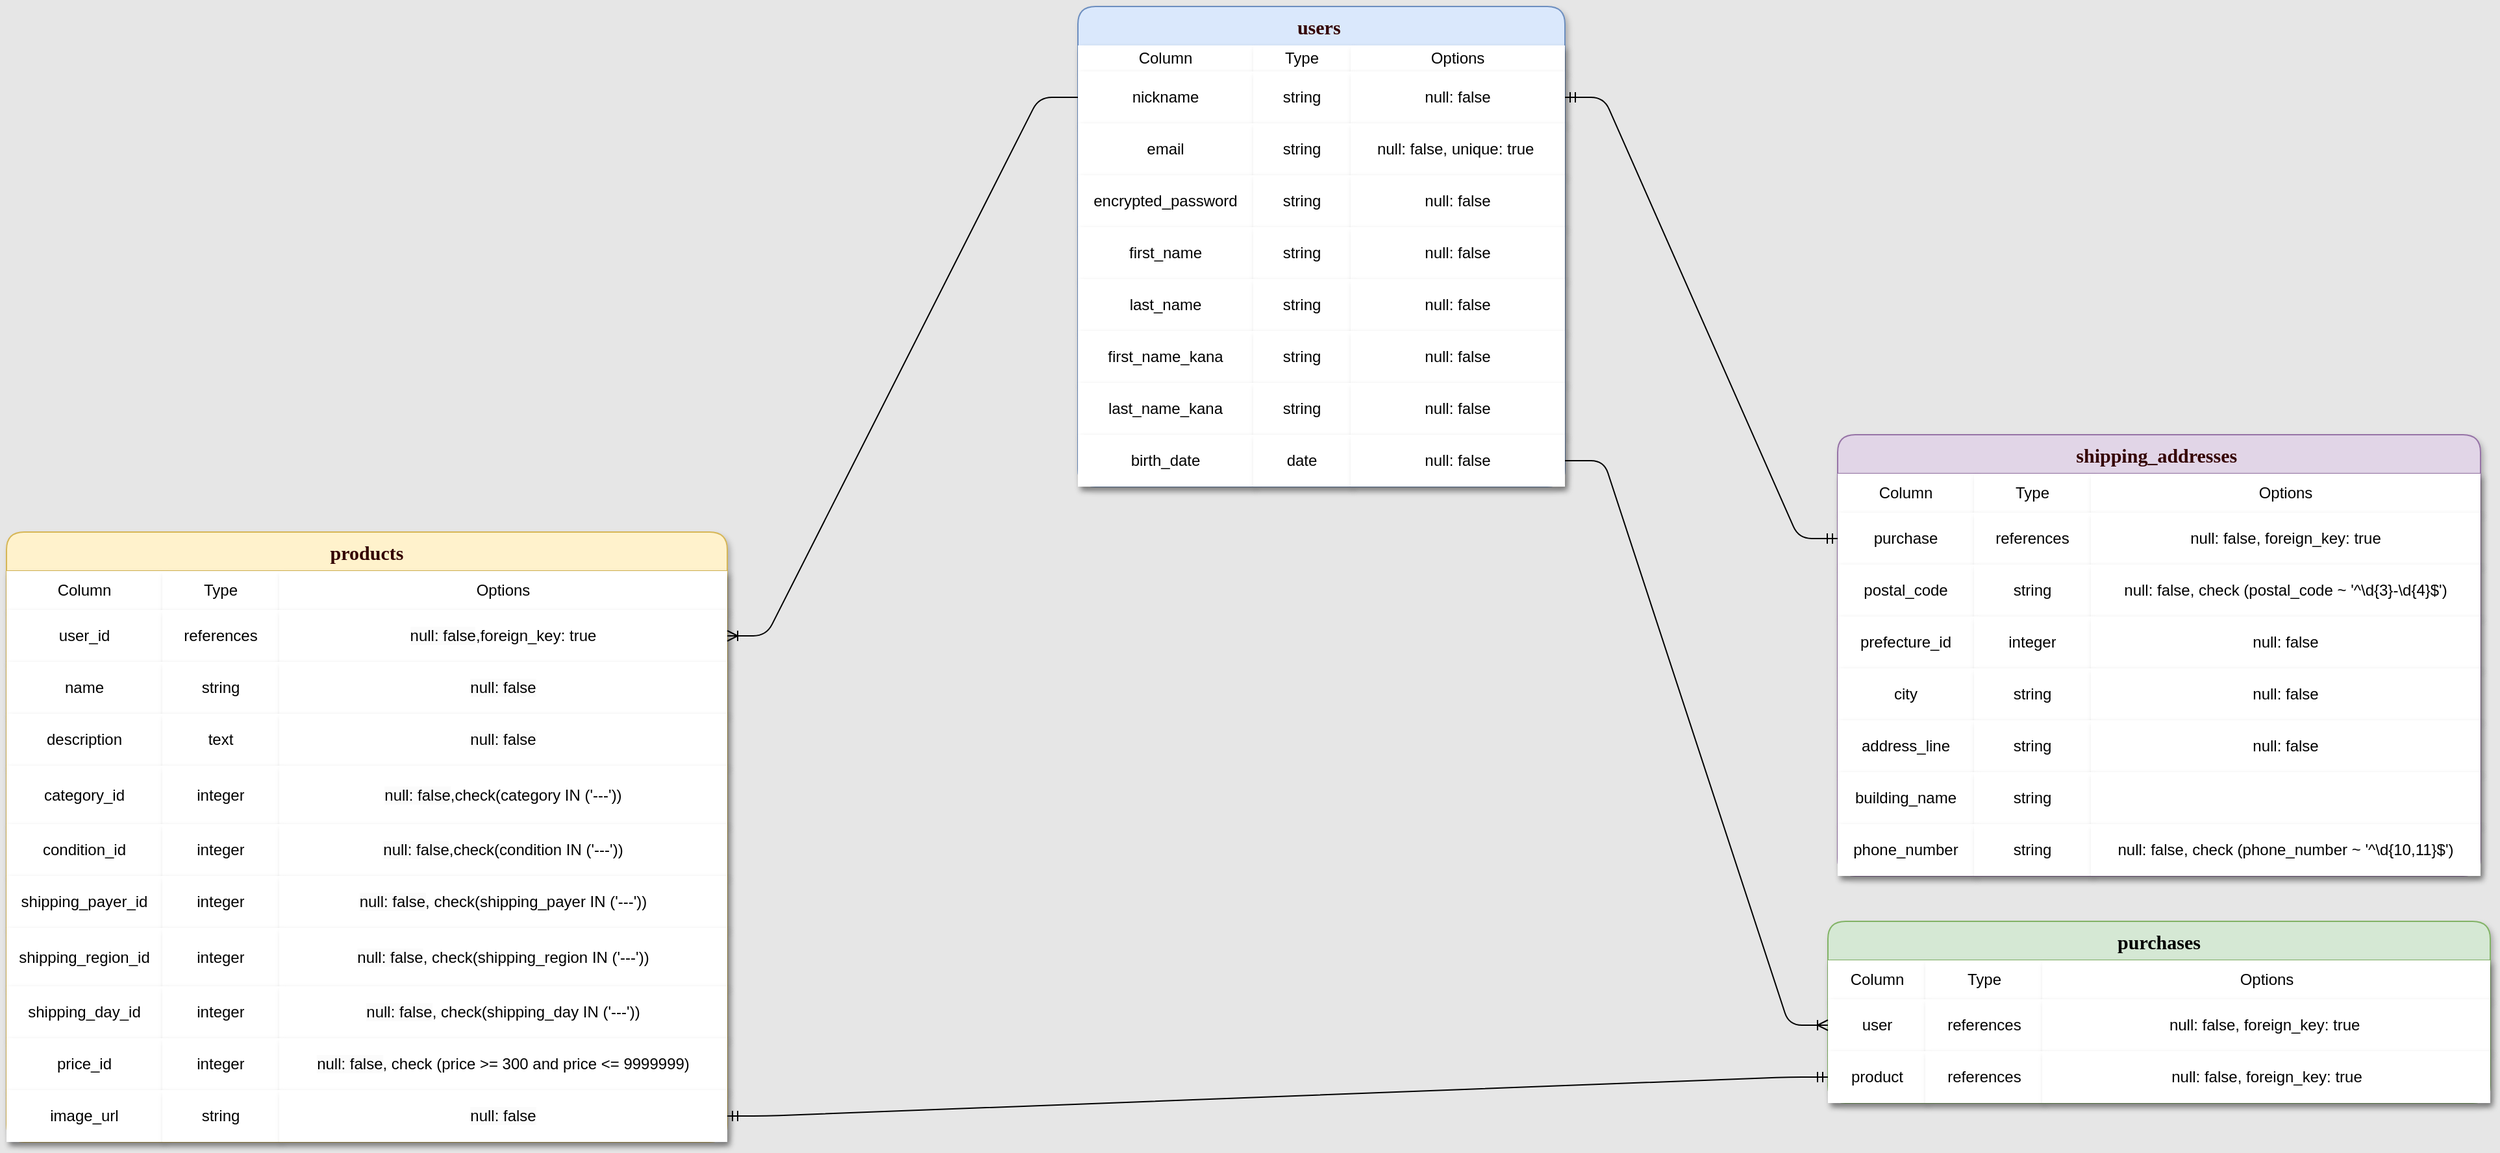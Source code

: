 <mxfile>
    <diagram id="qgPxaiohubh-fGWUQ9Rb" name="ページ1">
        <mxGraphModel dx="3423" dy="3026" grid="1" gridSize="15" guides="1" tooltips="1" connect="1" arrows="1" fold="1" page="1" pageScale="1" pageWidth="827" pageHeight="1169" background="#E6E6E6" math="0" shadow="0">
            <root>
                <mxCell id="0"/>
                <mxCell id="1" parent="0"/>
                <mxCell id="443" value="users " style="shape=table;startSize=30;container=1;collapsible=0;childLayout=tableLayout;rounded=1;swimlaneLine=0;shadow=1;swimlaneFillColor=none;gradientDirection=radial;fontFamily=Verdana;fontStyle=1;verticalAlign=middle;fontSize=15;labelBackgroundColor=none;strokeWidth=1;perimeterSpacing=0;fillColor=#dae8fc;strokeColor=#6c8ebf;fontColor=#330000;" vertex="1" parent="1">
                    <mxGeometry x="-1545" y="-1365" width="375" height="370" as="geometry"/>
                </mxCell>
                <mxCell id="444" value="" style="shape=tableRow;horizontal=0;startSize=0;swimlaneHead=0;swimlaneBody=0;top=0;left=0;bottom=0;right=0;collapsible=0;dropTarget=0;fillColor=default;points=[[0,0.5],[1,0.5]];portConstraint=eastwest;rounded=0;swimlaneLine=0;strokeWidth=13;shadow=1;" vertex="1" parent="443">
                    <mxGeometry y="30" width="375" height="20" as="geometry"/>
                </mxCell>
                <mxCell id="445" value="Column" style="shape=partialRectangle;html=1;whiteSpace=wrap;connectable=0;overflow=hidden;fillColor=default;top=0;left=0;bottom=0;right=0;pointerEvents=1;swimlaneLine=0;strokeWidth=13;shadow=1;" vertex="1" parent="444">
                    <mxGeometry width="135" height="20" as="geometry">
                        <mxRectangle width="135" height="20" as="alternateBounds"/>
                    </mxGeometry>
                </mxCell>
                <mxCell id="446" value="Type" style="shape=partialRectangle;html=1;whiteSpace=wrap;connectable=0;overflow=hidden;fillColor=default;top=0;left=0;bottom=0;right=0;pointerEvents=1;swimlaneLine=0;strokeWidth=13;shadow=1;" vertex="1" parent="444">
                    <mxGeometry x="135" width="75" height="20" as="geometry">
                        <mxRectangle width="75" height="20" as="alternateBounds"/>
                    </mxGeometry>
                </mxCell>
                <mxCell id="447" value="Options" style="shape=partialRectangle;html=1;whiteSpace=wrap;connectable=0;overflow=hidden;fillColor=default;top=0;left=0;bottom=0;right=0;pointerEvents=1;swimlaneLine=0;strokeWidth=13;shadow=1;" vertex="1" parent="444">
                    <mxGeometry x="210" width="165" height="20" as="geometry">
                        <mxRectangle width="165" height="20" as="alternateBounds"/>
                    </mxGeometry>
                </mxCell>
                <mxCell id="452" value="" style="shape=tableRow;horizontal=0;startSize=0;swimlaneHead=0;swimlaneBody=0;top=0;left=0;bottom=0;right=0;collapsible=0;dropTarget=0;fillColor=default;points=[[0,0.5],[1,0.5]];portConstraint=eastwest;shadow=1;swimlaneLine=0;strokeWidth=13;" vertex="1" parent="443">
                    <mxGeometry y="50" width="375" height="40" as="geometry"/>
                </mxCell>
                <mxCell id="453" value="nickname" style="shape=partialRectangle;html=1;whiteSpace=wrap;connectable=0;overflow=hidden;fillColor=default;top=0;left=0;bottom=0;right=0;pointerEvents=1;shadow=1;swimlaneLine=0;strokeWidth=13;" vertex="1" parent="452">
                    <mxGeometry width="135" height="40" as="geometry">
                        <mxRectangle width="135" height="40" as="alternateBounds"/>
                    </mxGeometry>
                </mxCell>
                <mxCell id="454" value="string" style="shape=partialRectangle;html=1;whiteSpace=wrap;connectable=0;overflow=hidden;fillColor=default;top=0;left=0;bottom=0;right=0;pointerEvents=1;shadow=1;swimlaneLine=0;strokeWidth=13;" vertex="1" parent="452">
                    <mxGeometry x="135" width="75" height="40" as="geometry">
                        <mxRectangle width="75" height="40" as="alternateBounds"/>
                    </mxGeometry>
                </mxCell>
                <mxCell id="455" value="null: false" style="shape=partialRectangle;html=1;whiteSpace=wrap;connectable=0;overflow=hidden;fillColor=default;top=0;left=0;bottom=0;right=0;pointerEvents=1;shadow=1;swimlaneLine=0;strokeWidth=13;" vertex="1" parent="452">
                    <mxGeometry x="210" width="165" height="40" as="geometry">
                        <mxRectangle width="165" height="40" as="alternateBounds"/>
                    </mxGeometry>
                </mxCell>
                <mxCell id="456" value="" style="shape=tableRow;horizontal=0;startSize=0;swimlaneHead=0;swimlaneBody=0;top=0;left=0;bottom=0;right=0;collapsible=0;dropTarget=0;fillColor=default;points=[[0,0.5],[1,0.5]];portConstraint=eastwest;shadow=1;swimlaneLine=0;strokeWidth=13;" vertex="1" parent="443">
                    <mxGeometry y="90" width="375" height="40" as="geometry"/>
                </mxCell>
                <mxCell id="457" value="email" style="shape=partialRectangle;html=1;whiteSpace=wrap;connectable=0;overflow=hidden;fillColor=default;top=0;left=0;bottom=0;right=0;pointerEvents=1;shadow=1;swimlaneLine=0;strokeWidth=13;" vertex="1" parent="456">
                    <mxGeometry width="135" height="40" as="geometry">
                        <mxRectangle width="135" height="40" as="alternateBounds"/>
                    </mxGeometry>
                </mxCell>
                <mxCell id="458" value="string" style="shape=partialRectangle;html=1;whiteSpace=wrap;connectable=0;overflow=hidden;fillColor=default;top=0;left=0;bottom=0;right=0;pointerEvents=1;shadow=1;swimlaneLine=0;strokeWidth=13;" vertex="1" parent="456">
                    <mxGeometry x="135" width="75" height="40" as="geometry">
                        <mxRectangle width="75" height="40" as="alternateBounds"/>
                    </mxGeometry>
                </mxCell>
                <mxCell id="459" value="null: false, unique: true&amp;nbsp;" style="shape=partialRectangle;html=1;whiteSpace=wrap;connectable=0;overflow=hidden;fillColor=default;top=0;left=0;bottom=0;right=0;pointerEvents=1;shadow=1;swimlaneLine=0;strokeWidth=13;" vertex="1" parent="456">
                    <mxGeometry x="210" width="165" height="40" as="geometry">
                        <mxRectangle width="165" height="40" as="alternateBounds"/>
                    </mxGeometry>
                </mxCell>
                <mxCell id="460" value="" style="shape=tableRow;horizontal=0;startSize=0;swimlaneHead=0;swimlaneBody=0;top=0;left=0;bottom=0;right=0;collapsible=0;dropTarget=0;fillColor=default;points=[[0,0.5],[1,0.5]];portConstraint=eastwest;shadow=1;swimlaneLine=0;strokeWidth=13;" vertex="1" parent="443">
                    <mxGeometry y="130" width="375" height="40" as="geometry"/>
                </mxCell>
                <mxCell id="461" value="encrypted_password" style="shape=partialRectangle;html=1;whiteSpace=wrap;connectable=0;overflow=hidden;fillColor=default;top=0;left=0;bottom=0;right=0;pointerEvents=1;shadow=1;swimlaneLine=0;strokeWidth=13;" vertex="1" parent="460">
                    <mxGeometry width="135" height="40" as="geometry">
                        <mxRectangle width="135" height="40" as="alternateBounds"/>
                    </mxGeometry>
                </mxCell>
                <mxCell id="462" value="string" style="shape=partialRectangle;html=1;whiteSpace=wrap;connectable=0;overflow=hidden;fillColor=default;top=0;left=0;bottom=0;right=0;pointerEvents=1;shadow=1;swimlaneLine=0;strokeWidth=13;" vertex="1" parent="460">
                    <mxGeometry x="135" width="75" height="40" as="geometry">
                        <mxRectangle width="75" height="40" as="alternateBounds"/>
                    </mxGeometry>
                </mxCell>
                <mxCell id="463" value="null: false" style="shape=partialRectangle;html=1;whiteSpace=wrap;connectable=0;overflow=hidden;fillColor=default;top=0;left=0;bottom=0;right=0;pointerEvents=1;shadow=1;swimlaneLine=0;strokeWidth=13;" vertex="1" parent="460">
                    <mxGeometry x="210" width="165" height="40" as="geometry">
                        <mxRectangle width="165" height="40" as="alternateBounds"/>
                    </mxGeometry>
                </mxCell>
                <mxCell id="464" value="" style="shape=tableRow;horizontal=0;startSize=0;swimlaneHead=0;swimlaneBody=0;top=0;left=0;bottom=0;right=0;collapsible=0;dropTarget=0;fillColor=default;points=[[0,0.5],[1,0.5]];portConstraint=eastwest;shadow=1;swimlaneLine=0;strokeWidth=13;" vertex="1" parent="443">
                    <mxGeometry y="170" width="375" height="40" as="geometry"/>
                </mxCell>
                <mxCell id="465" value="first_name" style="shape=partialRectangle;html=1;whiteSpace=wrap;connectable=0;overflow=hidden;fillColor=default;top=0;left=0;bottom=0;right=0;pointerEvents=1;shadow=1;swimlaneLine=0;strokeWidth=13;" vertex="1" parent="464">
                    <mxGeometry width="135" height="40" as="geometry">
                        <mxRectangle width="135" height="40" as="alternateBounds"/>
                    </mxGeometry>
                </mxCell>
                <mxCell id="466" value="string" style="shape=partialRectangle;html=1;whiteSpace=wrap;connectable=0;overflow=hidden;fillColor=default;top=0;left=0;bottom=0;right=0;pointerEvents=1;shadow=1;swimlaneLine=0;strokeWidth=13;" vertex="1" parent="464">
                    <mxGeometry x="135" width="75" height="40" as="geometry">
                        <mxRectangle width="75" height="40" as="alternateBounds"/>
                    </mxGeometry>
                </mxCell>
                <mxCell id="467" value="null: false" style="shape=partialRectangle;html=1;whiteSpace=wrap;connectable=0;overflow=hidden;fillColor=default;top=0;left=0;bottom=0;right=0;pointerEvents=1;strokeColor=default;shadow=1;swimlaneLine=0;strokeWidth=13;perimeterSpacing=0;" vertex="1" parent="464">
                    <mxGeometry x="210" width="165" height="40" as="geometry">
                        <mxRectangle width="165" height="40" as="alternateBounds"/>
                    </mxGeometry>
                </mxCell>
                <mxCell id="468" value="" style="shape=tableRow;horizontal=0;startSize=0;swimlaneHead=0;swimlaneBody=0;top=0;left=0;bottom=0;right=0;collapsible=0;dropTarget=0;fillColor=default;points=[[0,0.5],[1,0.5]];portConstraint=eastwest;shadow=1;swimlaneLine=0;strokeWidth=13;" vertex="1" parent="443">
                    <mxGeometry y="210" width="375" height="40" as="geometry"/>
                </mxCell>
                <mxCell id="469" value="last_name" style="shape=partialRectangle;html=1;whiteSpace=wrap;connectable=0;overflow=hidden;fillColor=default;top=0;left=0;bottom=0;right=0;pointerEvents=1;shadow=1;swimlaneLine=0;strokeWidth=13;" vertex="1" parent="468">
                    <mxGeometry width="135" height="40" as="geometry">
                        <mxRectangle width="135" height="40" as="alternateBounds"/>
                    </mxGeometry>
                </mxCell>
                <mxCell id="470" value="string" style="shape=partialRectangle;html=1;whiteSpace=wrap;connectable=0;overflow=hidden;fillColor=default;top=0;left=0;bottom=0;right=0;pointerEvents=1;shadow=1;swimlaneLine=0;strokeWidth=13;" vertex="1" parent="468">
                    <mxGeometry x="135" width="75" height="40" as="geometry">
                        <mxRectangle width="75" height="40" as="alternateBounds"/>
                    </mxGeometry>
                </mxCell>
                <mxCell id="471" value="null: false" style="shape=partialRectangle;html=1;whiteSpace=wrap;connectable=0;overflow=hidden;fillColor=default;top=0;left=0;bottom=0;right=0;pointerEvents=1;shadow=1;swimlaneLine=0;strokeWidth=13;" vertex="1" parent="468">
                    <mxGeometry x="210" width="165" height="40" as="geometry">
                        <mxRectangle width="165" height="40" as="alternateBounds"/>
                    </mxGeometry>
                </mxCell>
                <mxCell id="472" value="" style="shape=tableRow;horizontal=0;startSize=0;swimlaneHead=0;swimlaneBody=0;top=0;left=0;bottom=0;right=0;collapsible=0;dropTarget=0;fillColor=default;points=[[0,0.5],[1,0.5]];portConstraint=eastwest;shadow=1;swimlaneLine=0;strokeWidth=13;" vertex="1" parent="443">
                    <mxGeometry y="250" width="375" height="40" as="geometry"/>
                </mxCell>
                <mxCell id="473" value="first_name_kana" style="shape=partialRectangle;html=1;whiteSpace=wrap;connectable=0;overflow=hidden;fillColor=default;top=0;left=0;bottom=0;right=0;pointerEvents=1;shadow=1;swimlaneLine=0;strokeWidth=13;" vertex="1" parent="472">
                    <mxGeometry width="135" height="40" as="geometry">
                        <mxRectangle width="135" height="40" as="alternateBounds"/>
                    </mxGeometry>
                </mxCell>
                <mxCell id="474" value="string" style="shape=partialRectangle;html=1;whiteSpace=wrap;connectable=0;overflow=hidden;fillColor=default;top=0;left=0;bottom=0;right=0;pointerEvents=1;shadow=1;swimlaneLine=0;strokeWidth=13;" vertex="1" parent="472">
                    <mxGeometry x="135" width="75" height="40" as="geometry">
                        <mxRectangle width="75" height="40" as="alternateBounds"/>
                    </mxGeometry>
                </mxCell>
                <mxCell id="475" value="null: false" style="shape=partialRectangle;html=1;whiteSpace=wrap;connectable=0;overflow=hidden;fillColor=default;top=0;left=0;bottom=0;right=0;pointerEvents=1;shadow=1;swimlaneLine=0;strokeWidth=13;" vertex="1" parent="472">
                    <mxGeometry x="210" width="165" height="40" as="geometry">
                        <mxRectangle width="165" height="40" as="alternateBounds"/>
                    </mxGeometry>
                </mxCell>
                <mxCell id="476" value="" style="shape=tableRow;horizontal=0;startSize=0;swimlaneHead=0;swimlaneBody=0;top=0;left=0;bottom=0;right=0;collapsible=0;dropTarget=0;fillColor=default;points=[[0,0.5],[1,0.5]];portConstraint=eastwest;shadow=1;swimlaneLine=0;strokeWidth=13;" vertex="1" parent="443">
                    <mxGeometry y="290" width="375" height="40" as="geometry"/>
                </mxCell>
                <mxCell id="477" value="last_name_kana" style="shape=partialRectangle;html=1;whiteSpace=wrap;connectable=0;overflow=hidden;fillColor=default;top=0;left=0;bottom=0;right=0;pointerEvents=1;shadow=1;swimlaneLine=0;strokeWidth=13;" vertex="1" parent="476">
                    <mxGeometry width="135" height="40" as="geometry">
                        <mxRectangle width="135" height="40" as="alternateBounds"/>
                    </mxGeometry>
                </mxCell>
                <mxCell id="478" value="string" style="shape=partialRectangle;html=1;whiteSpace=wrap;connectable=0;overflow=hidden;fillColor=default;top=0;left=0;bottom=0;right=0;pointerEvents=1;shadow=1;swimlaneLine=0;strokeWidth=13;" vertex="1" parent="476">
                    <mxGeometry x="135" width="75" height="40" as="geometry">
                        <mxRectangle width="75" height="40" as="alternateBounds"/>
                    </mxGeometry>
                </mxCell>
                <mxCell id="479" value="null: false" style="shape=partialRectangle;html=1;whiteSpace=wrap;connectable=0;overflow=hidden;fillColor=default;top=0;left=0;bottom=0;right=0;pointerEvents=1;shadow=1;swimlaneLine=0;strokeWidth=13;" vertex="1" parent="476">
                    <mxGeometry x="210" width="165" height="40" as="geometry">
                        <mxRectangle width="165" height="40" as="alternateBounds"/>
                    </mxGeometry>
                </mxCell>
                <mxCell id="480" value="" style="shape=tableRow;horizontal=0;startSize=0;swimlaneHead=0;swimlaneBody=0;top=0;left=0;bottom=0;right=0;collapsible=0;dropTarget=0;fillColor=default;points=[[0,0.5],[1,0.5]];portConstraint=eastwest;shadow=1;swimlaneLine=0;strokeWidth=13;" vertex="1" parent="443">
                    <mxGeometry y="330" width="375" height="40" as="geometry"/>
                </mxCell>
                <mxCell id="481" value="birth_date" style="shape=partialRectangle;html=1;whiteSpace=wrap;connectable=0;overflow=hidden;fillColor=default;top=0;left=0;bottom=0;right=0;pointerEvents=1;shadow=1;swimlaneLine=0;strokeWidth=13;" vertex="1" parent="480">
                    <mxGeometry width="135" height="40" as="geometry">
                        <mxRectangle width="135" height="40" as="alternateBounds"/>
                    </mxGeometry>
                </mxCell>
                <mxCell id="482" value="date" style="shape=partialRectangle;html=1;whiteSpace=wrap;connectable=0;overflow=hidden;fillColor=default;top=0;left=0;bottom=0;right=0;pointerEvents=1;shadow=1;swimlaneLine=0;strokeWidth=13;" vertex="1" parent="480">
                    <mxGeometry x="135" width="75" height="40" as="geometry">
                        <mxRectangle width="75" height="40" as="alternateBounds"/>
                    </mxGeometry>
                </mxCell>
                <mxCell id="483" value="null: false" style="shape=partialRectangle;html=1;whiteSpace=wrap;connectable=0;overflow=hidden;fillColor=default;top=0;left=0;bottom=0;right=0;pointerEvents=1;shadow=1;swimlaneLine=0;strokeWidth=13;" vertex="1" parent="480">
                    <mxGeometry x="210" width="165" height="40" as="geometry">
                        <mxRectangle width="165" height="40" as="alternateBounds"/>
                    </mxGeometry>
                </mxCell>
                <mxCell id="495" value="products" style="shape=table;startSize=30;container=1;collapsible=0;childLayout=tableLayout;rounded=1;shadow=1;labelBackgroundColor=none;strokeColor=#d6b656;strokeWidth=1;fontFamily=Verdana;fontSize=15;fillColor=#fff2cc;gradientDirection=radial;fontStyle=1;swimlaneLine=1;fontColor=#330000;" vertex="1" parent="1">
                    <mxGeometry x="-2370" y="-960" width="555" height="470" as="geometry"/>
                </mxCell>
                <mxCell id="496" value="" style="shape=tableRow;horizontal=0;startSize=0;swimlaneHead=0;swimlaneBody=0;top=0;left=0;bottom=0;right=0;collapsible=0;dropTarget=0;fillColor=default;points=[[0,0.5],[1,0.5]];portConstraint=eastwest;rounded=1;shadow=1;labelBackgroundColor=default;sketch=0;strokeColor=default;strokeWidth=1;fontFamily=Helvetica;fontSize=12;fontColor=#000000;" vertex="1" parent="495">
                    <mxGeometry y="30" width="555" height="30" as="geometry"/>
                </mxCell>
                <mxCell id="497" value="&lt;font style=&quot;font-size: 12px;&quot;&gt;Column&lt;/font&gt;" style="shape=partialRectangle;html=1;whiteSpace=wrap;connectable=0;overflow=hidden;fillColor=default;top=0;left=0;bottom=0;right=0;pointerEvents=1;rounded=1;shadow=1;labelBackgroundColor=default;sketch=0;strokeColor=default;strokeWidth=1;fontFamily=Helvetica;fontSize=12;fontColor=#000000;" vertex="1" parent="496">
                    <mxGeometry width="120" height="30" as="geometry">
                        <mxRectangle width="120" height="30" as="alternateBounds"/>
                    </mxGeometry>
                </mxCell>
                <mxCell id="498" value="Type" style="shape=partialRectangle;html=1;whiteSpace=wrap;connectable=0;overflow=hidden;fillColor=default;top=0;left=0;bottom=0;right=0;pointerEvents=1;rounded=1;shadow=1;labelBackgroundColor=default;sketch=0;strokeColor=default;strokeWidth=1;fontFamily=Helvetica;fontSize=12;fontColor=#000000;" vertex="1" parent="496">
                    <mxGeometry x="120" width="90" height="30" as="geometry">
                        <mxRectangle width="90" height="30" as="alternateBounds"/>
                    </mxGeometry>
                </mxCell>
                <mxCell id="499" value="Options" style="shape=partialRectangle;html=1;whiteSpace=wrap;connectable=0;overflow=hidden;fillColor=default;top=0;left=0;bottom=0;right=0;pointerEvents=1;rounded=1;shadow=1;labelBackgroundColor=default;sketch=0;strokeColor=default;strokeWidth=1;fontFamily=Helvetica;fontSize=12;fontColor=#000000;" vertex="1" parent="496">
                    <mxGeometry x="210" width="345" height="30" as="geometry">
                        <mxRectangle width="345" height="30" as="alternateBounds"/>
                    </mxGeometry>
                </mxCell>
                <mxCell id="504" value="" style="shape=tableRow;horizontal=0;startSize=0;swimlaneHead=0;swimlaneBody=0;top=0;left=0;bottom=0;right=0;collapsible=0;dropTarget=0;fillColor=default;points=[[0,0.5],[1,0.5]];portConstraint=eastwest;rounded=1;shadow=1;labelBackgroundColor=default;sketch=0;strokeColor=default;strokeWidth=1;fontFamily=Helvetica;fontSize=12;fontColor=#000000;" vertex="1" parent="495">
                    <mxGeometry y="60" width="555" height="40" as="geometry"/>
                </mxCell>
                <mxCell id="505" value="user_id" style="shape=partialRectangle;html=1;whiteSpace=wrap;connectable=0;overflow=hidden;fillColor=default;top=0;left=0;bottom=0;right=0;pointerEvents=1;rounded=1;shadow=1;labelBackgroundColor=default;sketch=0;strokeColor=default;strokeWidth=1;fontFamily=Helvetica;fontSize=12;fontColor=#000000;" vertex="1" parent="504">
                    <mxGeometry width="120" height="40" as="geometry">
                        <mxRectangle width="120" height="40" as="alternateBounds"/>
                    </mxGeometry>
                </mxCell>
                <mxCell id="506" value="references" style="shape=partialRectangle;html=1;whiteSpace=wrap;connectable=0;overflow=hidden;fillColor=default;top=0;left=0;bottom=0;right=0;pointerEvents=1;rounded=1;shadow=1;labelBackgroundColor=default;sketch=0;strokeColor=default;strokeWidth=1;fontFamily=Helvetica;fontSize=12;fontColor=#000000;" vertex="1" parent="504">
                    <mxGeometry x="120" width="90" height="40" as="geometry">
                        <mxRectangle width="90" height="40" as="alternateBounds"/>
                    </mxGeometry>
                </mxCell>
                <mxCell id="507" value="&lt;span style=&quot;background-color: rgb(251, 251, 251);&quot;&gt;null: false&lt;/span&gt;,foreign_key: true" style="shape=partialRectangle;html=1;whiteSpace=wrap;connectable=0;overflow=hidden;fillColor=default;top=0;left=0;bottom=0;right=0;pointerEvents=1;rounded=1;shadow=1;labelBackgroundColor=default;sketch=0;strokeColor=default;strokeWidth=1;fontFamily=Helvetica;fontSize=12;fontColor=#000000;" vertex="1" parent="504">
                    <mxGeometry x="210" width="345" height="40" as="geometry">
                        <mxRectangle width="345" height="40" as="alternateBounds"/>
                    </mxGeometry>
                </mxCell>
                <mxCell id="508" value="" style="shape=tableRow;horizontal=0;startSize=0;swimlaneHead=0;swimlaneBody=0;top=0;left=0;bottom=0;right=0;collapsible=0;dropTarget=0;fillColor=default;points=[[0,0.5],[1,0.5]];portConstraint=eastwest;rounded=1;shadow=1;labelBackgroundColor=default;sketch=0;strokeColor=default;strokeWidth=1;fontFamily=Helvetica;fontSize=12;fontColor=#000000;" vertex="1" parent="495">
                    <mxGeometry y="100" width="555" height="40" as="geometry"/>
                </mxCell>
                <mxCell id="509" value="name" style="shape=partialRectangle;html=1;whiteSpace=wrap;connectable=0;overflow=hidden;fillColor=default;top=0;left=0;bottom=0;right=0;pointerEvents=1;rounded=1;shadow=1;labelBackgroundColor=default;sketch=0;strokeColor=default;strokeWidth=1;fontFamily=Helvetica;fontSize=12;fontColor=#000000;" vertex="1" parent="508">
                    <mxGeometry width="120" height="40" as="geometry">
                        <mxRectangle width="120" height="40" as="alternateBounds"/>
                    </mxGeometry>
                </mxCell>
                <mxCell id="510" value="string" style="shape=partialRectangle;html=1;whiteSpace=wrap;connectable=0;overflow=hidden;fillColor=default;top=0;left=0;bottom=0;right=0;pointerEvents=1;rounded=1;shadow=1;labelBackgroundColor=default;sketch=0;strokeColor=default;strokeWidth=1;fontFamily=Helvetica;fontSize=12;fontColor=#000000;" vertex="1" parent="508">
                    <mxGeometry x="120" width="90" height="40" as="geometry">
                        <mxRectangle width="90" height="40" as="alternateBounds"/>
                    </mxGeometry>
                </mxCell>
                <mxCell id="511" value="&lt;span style=&quot;background-color: rgb(251, 251, 251);&quot;&gt;null: false&lt;/span&gt;" style="shape=partialRectangle;html=1;whiteSpace=wrap;connectable=0;overflow=hidden;fillColor=default;top=0;left=0;bottom=0;right=0;pointerEvents=1;rounded=1;shadow=1;labelBackgroundColor=default;sketch=0;strokeColor=default;strokeWidth=1;fontFamily=Helvetica;fontSize=12;fontColor=#000000;align=center;labelPosition=center;verticalLabelPosition=middle;verticalAlign=middle;" vertex="1" parent="508">
                    <mxGeometry x="210" width="345" height="40" as="geometry">
                        <mxRectangle width="345" height="40" as="alternateBounds"/>
                    </mxGeometry>
                </mxCell>
                <mxCell id="512" value="" style="shape=tableRow;horizontal=0;startSize=0;swimlaneHead=0;swimlaneBody=0;top=0;left=0;bottom=0;right=0;collapsible=0;dropTarget=0;fillColor=default;points=[[0,0.5],[1,0.5]];portConstraint=eastwest;rounded=1;shadow=1;labelBackgroundColor=default;sketch=0;strokeColor=default;strokeWidth=1;fontFamily=Helvetica;fontSize=12;fontColor=#000000;" vertex="1" parent="495">
                    <mxGeometry y="140" width="555" height="40" as="geometry"/>
                </mxCell>
                <mxCell id="513" value="description" style="shape=partialRectangle;html=1;whiteSpace=wrap;connectable=0;overflow=hidden;fillColor=default;top=0;left=0;bottom=0;right=0;pointerEvents=1;rounded=1;shadow=1;labelBackgroundColor=default;sketch=0;strokeColor=default;strokeWidth=1;fontFamily=Helvetica;fontSize=12;fontColor=#000000;" vertex="1" parent="512">
                    <mxGeometry width="120" height="40" as="geometry">
                        <mxRectangle width="120" height="40" as="alternateBounds"/>
                    </mxGeometry>
                </mxCell>
                <mxCell id="514" value="text" style="shape=partialRectangle;html=1;whiteSpace=wrap;connectable=0;overflow=hidden;fillColor=default;top=0;left=0;bottom=0;right=0;pointerEvents=1;rounded=1;shadow=1;labelBackgroundColor=default;sketch=0;strokeColor=default;strokeWidth=1;fontFamily=Helvetica;fontSize=12;fontColor=#000000;" vertex="1" parent="512">
                    <mxGeometry x="120" width="90" height="40" as="geometry">
                        <mxRectangle width="90" height="40" as="alternateBounds"/>
                    </mxGeometry>
                </mxCell>
                <mxCell id="515" value="&lt;span style=&quot;background-color: rgb(251, 251, 251);&quot;&gt;null: false&lt;/span&gt;" style="shape=partialRectangle;html=1;whiteSpace=wrap;connectable=0;overflow=hidden;fillColor=default;top=0;left=0;bottom=0;right=0;pointerEvents=1;rounded=1;shadow=1;labelBackgroundColor=default;sketch=0;strokeColor=default;strokeWidth=1;fontFamily=Helvetica;fontSize=12;fontColor=#000000;" vertex="1" parent="512">
                    <mxGeometry x="210" width="345" height="40" as="geometry">
                        <mxRectangle width="345" height="40" as="alternateBounds"/>
                    </mxGeometry>
                </mxCell>
                <mxCell id="516" value="" style="shape=tableRow;horizontal=0;startSize=0;swimlaneHead=0;swimlaneBody=0;top=0;left=0;bottom=0;right=0;collapsible=0;dropTarget=0;fillColor=default;points=[[0,0.5],[1,0.5]];portConstraint=eastwest;rounded=1;shadow=1;labelBackgroundColor=default;sketch=0;strokeColor=default;strokeWidth=1;fontFamily=Helvetica;fontSize=12;fontColor=#000000;" vertex="1" parent="495">
                    <mxGeometry y="180" width="555" height="45" as="geometry"/>
                </mxCell>
                <mxCell id="517" value="category_id" style="shape=partialRectangle;html=1;whiteSpace=wrap;connectable=0;overflow=hidden;fillColor=default;top=0;left=0;bottom=0;right=0;pointerEvents=1;rounded=1;shadow=1;labelBackgroundColor=default;sketch=0;strokeColor=default;strokeWidth=1;fontFamily=Helvetica;fontSize=12;fontColor=#000000;" vertex="1" parent="516">
                    <mxGeometry width="120" height="45" as="geometry">
                        <mxRectangle width="120" height="45" as="alternateBounds"/>
                    </mxGeometry>
                </mxCell>
                <mxCell id="518" value="integer" style="shape=partialRectangle;html=1;whiteSpace=wrap;connectable=0;overflow=hidden;fillColor=default;top=0;left=0;bottom=0;right=0;pointerEvents=1;rounded=1;shadow=1;labelBackgroundColor=default;sketch=0;strokeColor=default;strokeWidth=1;fontFamily=Helvetica;fontSize=12;fontColor=#000000;" vertex="1" parent="516">
                    <mxGeometry x="120" width="90" height="45" as="geometry">
                        <mxRectangle width="90" height="45" as="alternateBounds"/>
                    </mxGeometry>
                </mxCell>
                <mxCell id="519" value="&lt;span style=&quot;background-color: rgb(251, 251, 251);&quot;&gt;null: false&lt;/span&gt;,check(category IN ('---'))" style="shape=partialRectangle;html=1;whiteSpace=wrap;connectable=0;overflow=hidden;fillColor=default;top=0;left=0;bottom=0;right=0;pointerEvents=1;rounded=1;shadow=1;labelBackgroundColor=default;sketch=0;strokeColor=default;strokeWidth=1;fontFamily=Helvetica;fontSize=12;fontColor=#000000;" vertex="1" parent="516">
                    <mxGeometry x="210" width="345" height="45" as="geometry">
                        <mxRectangle width="345" height="45" as="alternateBounds"/>
                    </mxGeometry>
                </mxCell>
                <mxCell id="520" value="" style="shape=tableRow;horizontal=0;startSize=0;swimlaneHead=0;swimlaneBody=0;top=0;left=0;bottom=0;right=0;collapsible=0;dropTarget=0;fillColor=default;points=[[0,0.5],[1,0.5]];portConstraint=eastwest;rounded=1;shadow=1;labelBackgroundColor=default;sketch=0;strokeColor=default;strokeWidth=1;fontFamily=Helvetica;fontSize=12;fontColor=#000000;" vertex="1" parent="495">
                    <mxGeometry y="225" width="555" height="40" as="geometry"/>
                </mxCell>
                <mxCell id="521" value="condition_id" style="shape=partialRectangle;html=1;whiteSpace=wrap;connectable=0;overflow=hidden;fillColor=default;top=0;left=0;bottom=0;right=0;pointerEvents=1;rounded=1;shadow=1;labelBackgroundColor=default;sketch=0;strokeColor=default;strokeWidth=1;fontFamily=Helvetica;fontSize=12;fontColor=#000000;" vertex="1" parent="520">
                    <mxGeometry width="120" height="40" as="geometry">
                        <mxRectangle width="120" height="40" as="alternateBounds"/>
                    </mxGeometry>
                </mxCell>
                <mxCell id="522" value="integer" style="shape=partialRectangle;html=1;whiteSpace=wrap;connectable=0;overflow=hidden;fillColor=default;top=0;left=0;bottom=0;right=0;pointerEvents=1;rounded=1;shadow=1;labelBackgroundColor=default;sketch=0;strokeColor=default;strokeWidth=1;fontFamily=Helvetica;fontSize=12;fontColor=#000000;" vertex="1" parent="520">
                    <mxGeometry x="120" width="90" height="40" as="geometry">
                        <mxRectangle width="90" height="40" as="alternateBounds"/>
                    </mxGeometry>
                </mxCell>
                <mxCell id="523" value="&lt;span style=&quot;background-color: rgb(251, 251, 251);&quot;&gt;null: false&lt;/span&gt;,check(condition IN ('---'))" style="shape=partialRectangle;html=1;whiteSpace=wrap;connectable=0;overflow=hidden;fillColor=default;top=0;left=0;bottom=0;right=0;pointerEvents=1;rounded=1;shadow=1;labelBackgroundColor=default;sketch=0;strokeColor=default;strokeWidth=1;fontFamily=Helvetica;fontSize=12;fontColor=#000000;" vertex="1" parent="520">
                    <mxGeometry x="210" width="345" height="40" as="geometry">
                        <mxRectangle width="345" height="40" as="alternateBounds"/>
                    </mxGeometry>
                </mxCell>
                <mxCell id="524" value="" style="shape=tableRow;horizontal=0;startSize=0;swimlaneHead=0;swimlaneBody=0;top=0;left=0;bottom=0;right=0;collapsible=0;dropTarget=0;fillColor=default;points=[[0,0.5],[1,0.5]];portConstraint=eastwest;rounded=1;shadow=1;labelBackgroundColor=default;sketch=0;strokeColor=default;strokeWidth=1;fontFamily=Helvetica;fontSize=12;fontColor=#000000;" vertex="1" parent="495">
                    <mxGeometry y="265" width="555" height="40" as="geometry"/>
                </mxCell>
                <mxCell id="525" value="shipping_payer_id" style="shape=partialRectangle;html=1;whiteSpace=wrap;connectable=0;overflow=hidden;fillColor=default;top=0;left=0;bottom=0;right=0;pointerEvents=1;rounded=1;shadow=1;labelBackgroundColor=default;sketch=0;strokeColor=default;strokeWidth=1;fontFamily=Helvetica;fontSize=12;fontColor=#000000;" vertex="1" parent="524">
                    <mxGeometry width="120" height="40" as="geometry">
                        <mxRectangle width="120" height="40" as="alternateBounds"/>
                    </mxGeometry>
                </mxCell>
                <mxCell id="526" value="integer" style="shape=partialRectangle;html=1;whiteSpace=wrap;connectable=0;overflow=hidden;fillColor=default;top=0;left=0;bottom=0;right=0;pointerEvents=1;rounded=1;shadow=1;labelBackgroundColor=default;sketch=0;strokeColor=default;strokeWidth=1;fontFamily=Helvetica;fontSize=12;fontColor=#000000;" vertex="1" parent="524">
                    <mxGeometry x="120" width="90" height="40" as="geometry">
                        <mxRectangle width="90" height="40" as="alternateBounds"/>
                    </mxGeometry>
                </mxCell>
                <mxCell id="527" value="&lt;span style=&quot;background-color: rgb(251, 251, 251);&quot;&gt;null: false&lt;/span&gt;, check(shipping_payer IN ('---'))" style="shape=partialRectangle;html=1;whiteSpace=wrap;connectable=0;overflow=hidden;fillColor=default;top=0;left=0;bottom=0;right=0;pointerEvents=1;rounded=1;shadow=1;labelBackgroundColor=default;sketch=0;strokeColor=default;strokeWidth=1;fontFamily=Helvetica;fontSize=12;fontColor=#000000;" vertex="1" parent="524">
                    <mxGeometry x="210" width="345" height="40" as="geometry">
                        <mxRectangle width="345" height="40" as="alternateBounds"/>
                    </mxGeometry>
                </mxCell>
                <mxCell id="528" value="" style="shape=tableRow;horizontal=0;startSize=0;swimlaneHead=0;swimlaneBody=0;top=0;left=0;bottom=0;right=0;collapsible=0;dropTarget=0;fillColor=default;points=[[0,0.5],[1,0.5]];portConstraint=eastwest;rounded=1;shadow=1;labelBackgroundColor=default;sketch=0;strokeColor=default;strokeWidth=1;fontFamily=Helvetica;fontSize=12;fontColor=#000000;" vertex="1" parent="495">
                    <mxGeometry y="305" width="555" height="45" as="geometry"/>
                </mxCell>
                <mxCell id="529" value="shipping_region_id" style="shape=partialRectangle;html=1;whiteSpace=wrap;connectable=0;overflow=hidden;fillColor=default;top=0;left=0;bottom=0;right=0;pointerEvents=1;rounded=1;shadow=1;labelBackgroundColor=default;sketch=0;strokeColor=default;strokeWidth=1;fontFamily=Helvetica;fontSize=12;fontColor=#000000;" vertex="1" parent="528">
                    <mxGeometry width="120" height="45" as="geometry">
                        <mxRectangle width="120" height="45" as="alternateBounds"/>
                    </mxGeometry>
                </mxCell>
                <mxCell id="530" value="integer" style="shape=partialRectangle;html=1;whiteSpace=wrap;connectable=0;overflow=hidden;fillColor=default;top=0;left=0;bottom=0;right=0;pointerEvents=1;rounded=1;shadow=1;labelBackgroundColor=default;sketch=0;strokeColor=default;strokeWidth=1;fontFamily=Helvetica;fontSize=12;fontColor=#000000;" vertex="1" parent="528">
                    <mxGeometry x="120" width="90" height="45" as="geometry">
                        <mxRectangle width="90" height="45" as="alternateBounds"/>
                    </mxGeometry>
                </mxCell>
                <mxCell id="531" value="&lt;span style=&quot;background-color: rgb(251, 251, 251);&quot;&gt;null: false&lt;/span&gt;, check(shipping_region IN ('---'))" style="shape=partialRectangle;html=1;whiteSpace=wrap;connectable=0;overflow=hidden;fillColor=default;top=0;left=0;bottom=0;right=0;pointerEvents=1;rounded=1;shadow=1;labelBackgroundColor=default;sketch=0;strokeColor=default;strokeWidth=1;fontFamily=Helvetica;fontSize=12;fontColor=#000000;" vertex="1" parent="528">
                    <mxGeometry x="210" width="345" height="45" as="geometry">
                        <mxRectangle width="345" height="45" as="alternateBounds"/>
                    </mxGeometry>
                </mxCell>
                <mxCell id="532" value="" style="shape=tableRow;horizontal=0;startSize=0;swimlaneHead=0;swimlaneBody=0;top=0;left=0;bottom=0;right=0;collapsible=0;dropTarget=0;fillColor=default;points=[[0,0.5],[1,0.5]];portConstraint=eastwest;rounded=1;shadow=1;labelBackgroundColor=default;sketch=0;strokeColor=default;strokeWidth=1;fontFamily=Helvetica;fontSize=12;fontColor=#000000;" vertex="1" parent="495">
                    <mxGeometry y="350" width="555" height="40" as="geometry"/>
                </mxCell>
                <mxCell id="533" value="shipping_day_id" style="shape=partialRectangle;html=1;whiteSpace=wrap;connectable=0;overflow=hidden;fillColor=default;top=0;left=0;bottom=0;right=0;pointerEvents=1;rounded=1;shadow=1;labelBackgroundColor=default;sketch=0;strokeColor=default;strokeWidth=1;fontFamily=Helvetica;fontSize=12;fontColor=#000000;" vertex="1" parent="532">
                    <mxGeometry width="120" height="40" as="geometry">
                        <mxRectangle width="120" height="40" as="alternateBounds"/>
                    </mxGeometry>
                </mxCell>
                <mxCell id="534" value="integer" style="shape=partialRectangle;html=1;whiteSpace=wrap;connectable=0;overflow=hidden;fillColor=default;top=0;left=0;bottom=0;right=0;pointerEvents=1;rounded=1;shadow=1;labelBackgroundColor=default;sketch=0;strokeColor=default;strokeWidth=1;fontFamily=Helvetica;fontSize=12;fontColor=#000000;" vertex="1" parent="532">
                    <mxGeometry x="120" width="90" height="40" as="geometry">
                        <mxRectangle width="90" height="40" as="alternateBounds"/>
                    </mxGeometry>
                </mxCell>
                <mxCell id="535" value="&lt;span style=&quot;background-color: rgb(251, 251, 251);&quot;&gt;null: false&lt;/span&gt;, check(shipping_day IN ('---'))" style="shape=partialRectangle;html=1;whiteSpace=wrap;connectable=0;overflow=hidden;fillColor=default;top=0;left=0;bottom=0;right=0;pointerEvents=1;rounded=1;shadow=1;labelBackgroundColor=default;sketch=0;strokeColor=default;strokeWidth=1;fontFamily=Helvetica;fontSize=12;fontColor=#000000;" vertex="1" parent="532">
                    <mxGeometry x="210" width="345" height="40" as="geometry">
                        <mxRectangle width="345" height="40" as="alternateBounds"/>
                    </mxGeometry>
                </mxCell>
                <mxCell id="536" value="" style="shape=tableRow;horizontal=0;startSize=0;swimlaneHead=0;swimlaneBody=0;top=0;left=0;bottom=0;right=0;collapsible=0;dropTarget=0;fillColor=default;points=[[0,0.5],[1,0.5]];portConstraint=eastwest;rounded=1;shadow=1;labelBackgroundColor=default;sketch=0;strokeColor=default;strokeWidth=1;fontFamily=Helvetica;fontSize=12;fontColor=#000000;" vertex="1" parent="495">
                    <mxGeometry y="390" width="555" height="40" as="geometry"/>
                </mxCell>
                <mxCell id="537" value="price_id" style="shape=partialRectangle;html=1;whiteSpace=wrap;connectable=0;overflow=hidden;fillColor=default;top=0;left=0;bottom=0;right=0;pointerEvents=1;rounded=1;shadow=1;labelBackgroundColor=default;sketch=0;strokeColor=default;strokeWidth=1;fontFamily=Helvetica;fontSize=12;fontColor=#000000;" vertex="1" parent="536">
                    <mxGeometry width="120" height="40" as="geometry">
                        <mxRectangle width="120" height="40" as="alternateBounds"/>
                    </mxGeometry>
                </mxCell>
                <mxCell id="538" value="integer" style="shape=partialRectangle;html=1;whiteSpace=wrap;connectable=0;overflow=hidden;fillColor=default;top=0;left=0;bottom=0;right=0;pointerEvents=1;rounded=1;shadow=1;labelBackgroundColor=default;sketch=0;strokeColor=default;strokeWidth=1;fontFamily=Helvetica;fontSize=12;fontColor=#000000;" vertex="1" parent="536">
                    <mxGeometry x="120" width="90" height="40" as="geometry">
                        <mxRectangle width="90" height="40" as="alternateBounds"/>
                    </mxGeometry>
                </mxCell>
                <mxCell id="539" value="&lt;span style=&quot;background-color: rgb(251, 251, 251);&quot;&gt;null: false&lt;/span&gt;, check (price &amp;gt;= 300 and price &amp;lt;= 9999999)" style="shape=partialRectangle;html=1;whiteSpace=wrap;connectable=0;overflow=hidden;fillColor=default;top=0;left=0;bottom=0;right=0;pointerEvents=1;rounded=1;shadow=1;labelBackgroundColor=default;sketch=0;strokeColor=default;strokeWidth=1;fontFamily=Helvetica;fontSize=12;fontColor=#000000;" vertex="1" parent="536">
                    <mxGeometry x="210" width="345" height="40" as="geometry">
                        <mxRectangle width="345" height="40" as="alternateBounds"/>
                    </mxGeometry>
                </mxCell>
                <mxCell id="540" value="" style="shape=tableRow;horizontal=0;startSize=0;swimlaneHead=0;swimlaneBody=0;top=0;left=0;bottom=0;right=0;collapsible=0;dropTarget=0;fillColor=default;points=[[0,0.5],[1,0.5]];portConstraint=eastwest;rounded=1;shadow=1;labelBackgroundColor=default;sketch=0;strokeColor=default;strokeWidth=1;fontFamily=Helvetica;fontSize=12;fontColor=#000000;" vertex="1" parent="495">
                    <mxGeometry y="430" width="555" height="40" as="geometry"/>
                </mxCell>
                <mxCell id="541" value="image_url" style="shape=partialRectangle;html=1;whiteSpace=wrap;connectable=0;overflow=hidden;fillColor=default;top=0;left=0;bottom=0;right=0;pointerEvents=1;rounded=1;shadow=1;labelBackgroundColor=default;sketch=0;strokeColor=default;strokeWidth=1;fontFamily=Helvetica;fontSize=12;fontColor=#000000;" vertex="1" parent="540">
                    <mxGeometry width="120" height="40" as="geometry">
                        <mxRectangle width="120" height="40" as="alternateBounds"/>
                    </mxGeometry>
                </mxCell>
                <mxCell id="542" value="string" style="shape=partialRectangle;html=1;whiteSpace=wrap;connectable=0;overflow=hidden;fillColor=default;top=0;left=0;bottom=0;right=0;pointerEvents=1;rounded=1;shadow=1;labelBackgroundColor=default;sketch=0;strokeColor=default;strokeWidth=1;fontFamily=Helvetica;fontSize=12;fontColor=#000000;" vertex="1" parent="540">
                    <mxGeometry x="120" width="90" height="40" as="geometry">
                        <mxRectangle width="90" height="40" as="alternateBounds"/>
                    </mxGeometry>
                </mxCell>
                <mxCell id="543" value="&lt;span style=&quot;background-color: rgb(251, 251, 251);&quot;&gt;null: false&lt;/span&gt;" style="shape=partialRectangle;html=1;whiteSpace=wrap;connectable=0;overflow=hidden;fillColor=default;top=0;left=0;bottom=0;right=0;pointerEvents=1;rounded=1;shadow=1;labelBackgroundColor=default;sketch=0;strokeColor=default;strokeWidth=1;fontFamily=Helvetica;fontSize=12;fontColor=#000000;" vertex="1" parent="540">
                    <mxGeometry x="210" width="345" height="40" as="geometry">
                        <mxRectangle width="345" height="40" as="alternateBounds"/>
                    </mxGeometry>
                </mxCell>
                <mxCell id="552" value="purchases" style="shape=table;startSize=30;container=1;collapsible=0;childLayout=tableLayout;rounded=1;shadow=1;labelBackgroundColor=none;sketch=0;strokeColor=#82b366;strokeWidth=1;fontFamily=Verdana;fontSize=15;fillColor=#d5e8d4;gradientDirection=radial;fontStyle=1;" vertex="1" parent="1">
                    <mxGeometry x="-967.5" y="-660" width="510" height="140" as="geometry"/>
                </mxCell>
                <mxCell id="553" value="" style="shape=tableRow;horizontal=0;startSize=0;swimlaneHead=0;swimlaneBody=0;top=0;left=0;bottom=0;right=0;collapsible=0;dropTarget=0;fillColor=default;points=[[0,0.5],[1,0.5]];portConstraint=eastwest;rounded=1;shadow=1;labelBackgroundColor=none;sketch=0;strokeColor=default;strokeWidth=1;fontFamily=Helvetica;fontSize=12;fontColor=#000000;" vertex="1" parent="552">
                    <mxGeometry y="30" width="510" height="30" as="geometry"/>
                </mxCell>
                <mxCell id="554" value="Column" style="shape=partialRectangle;html=1;whiteSpace=wrap;connectable=0;overflow=hidden;fillColor=default;top=0;left=0;bottom=0;right=0;pointerEvents=1;rounded=1;shadow=1;labelBackgroundColor=none;sketch=0;strokeColor=default;strokeWidth=1;fontFamily=Helvetica;fontSize=12;fontColor=#000000;" vertex="1" parent="553">
                    <mxGeometry width="75" height="30" as="geometry">
                        <mxRectangle width="75" height="30" as="alternateBounds"/>
                    </mxGeometry>
                </mxCell>
                <mxCell id="555" value="Type" style="shape=partialRectangle;html=1;whiteSpace=wrap;connectable=0;overflow=hidden;fillColor=default;top=0;left=0;bottom=0;right=0;pointerEvents=1;rounded=1;shadow=1;labelBackgroundColor=none;sketch=0;strokeColor=default;strokeWidth=1;fontFamily=Helvetica;fontSize=12;fontColor=#000000;" vertex="1" parent="553">
                    <mxGeometry x="75" width="90" height="30" as="geometry">
                        <mxRectangle width="90" height="30" as="alternateBounds"/>
                    </mxGeometry>
                </mxCell>
                <mxCell id="556" value="Options" style="shape=partialRectangle;html=1;whiteSpace=wrap;connectable=0;overflow=hidden;fillColor=default;top=0;left=0;bottom=0;right=0;pointerEvents=1;rounded=1;shadow=1;labelBackgroundColor=none;sketch=0;strokeColor=default;strokeWidth=1;fontFamily=Helvetica;fontSize=12;fontColor=#000000;" vertex="1" parent="553">
                    <mxGeometry x="165" width="345" height="30" as="geometry">
                        <mxRectangle width="345" height="30" as="alternateBounds"/>
                    </mxGeometry>
                </mxCell>
                <mxCell id="561" value="" style="shape=tableRow;horizontal=0;startSize=0;swimlaneHead=0;swimlaneBody=0;top=0;left=0;bottom=0;right=0;collapsible=0;dropTarget=0;fillColor=default;points=[[0,0.5],[1,0.5]];portConstraint=eastwest;rounded=1;shadow=1;labelBackgroundColor=none;sketch=0;strokeColor=default;strokeWidth=1;fontFamily=Helvetica;fontSize=12;fontColor=#000000;" vertex="1" parent="552">
                    <mxGeometry y="60" width="510" height="40" as="geometry"/>
                </mxCell>
                <mxCell id="562" value="user" style="shape=partialRectangle;html=1;whiteSpace=wrap;connectable=0;overflow=hidden;fillColor=default;top=0;left=0;bottom=0;right=0;pointerEvents=1;rounded=1;shadow=1;labelBackgroundColor=none;sketch=0;strokeColor=default;strokeWidth=1;fontFamily=Helvetica;fontSize=12;fontColor=#000000;" vertex="1" parent="561">
                    <mxGeometry width="75" height="40" as="geometry">
                        <mxRectangle width="75" height="40" as="alternateBounds"/>
                    </mxGeometry>
                </mxCell>
                <mxCell id="563" value="references" style="shape=partialRectangle;html=1;whiteSpace=wrap;connectable=0;overflow=hidden;fillColor=default;top=0;left=0;bottom=0;right=0;pointerEvents=1;rounded=1;shadow=1;labelBackgroundColor=none;sketch=0;strokeColor=default;strokeWidth=1;fontFamily=Helvetica;fontSize=12;fontColor=#000000;" vertex="1" parent="561">
                    <mxGeometry x="75" width="90" height="40" as="geometry">
                        <mxRectangle width="90" height="40" as="alternateBounds"/>
                    </mxGeometry>
                </mxCell>
                <mxCell id="564" value="null: false, foreign_key: true&amp;nbsp;" style="shape=partialRectangle;html=1;whiteSpace=wrap;connectable=0;overflow=hidden;fillColor=default;top=0;left=0;bottom=0;right=0;pointerEvents=1;rounded=1;shadow=1;labelBackgroundColor=none;sketch=0;strokeColor=default;strokeWidth=1;fontFamily=Helvetica;fontSize=12;fontColor=#000000;" vertex="1" parent="561">
                    <mxGeometry x="165" width="345" height="40" as="geometry">
                        <mxRectangle width="345" height="40" as="alternateBounds"/>
                    </mxGeometry>
                </mxCell>
                <mxCell id="565" value="" style="shape=tableRow;horizontal=0;startSize=0;swimlaneHead=0;swimlaneBody=0;top=0;left=0;bottom=0;right=0;collapsible=0;dropTarget=0;fillColor=default;points=[[0,0.5],[1,0.5]];portConstraint=eastwest;rounded=1;shadow=1;labelBackgroundColor=none;sketch=0;strokeColor=default;strokeWidth=1;fontFamily=Helvetica;fontSize=12;fontColor=#000000;" vertex="1" parent="552">
                    <mxGeometry y="100" width="510" height="40" as="geometry"/>
                </mxCell>
                <mxCell id="566" value="product" style="shape=partialRectangle;html=1;whiteSpace=wrap;connectable=0;overflow=hidden;fillColor=default;top=0;left=0;bottom=0;right=0;pointerEvents=1;rounded=1;shadow=1;labelBackgroundColor=none;sketch=0;strokeColor=default;strokeWidth=1;fontFamily=Helvetica;fontSize=12;fontColor=#000000;" vertex="1" parent="565">
                    <mxGeometry width="75" height="40" as="geometry">
                        <mxRectangle width="75" height="40" as="alternateBounds"/>
                    </mxGeometry>
                </mxCell>
                <mxCell id="567" value="references" style="shape=partialRectangle;html=1;whiteSpace=wrap;connectable=0;overflow=hidden;fillColor=default;top=0;left=0;bottom=0;right=0;pointerEvents=1;rounded=1;shadow=1;labelBackgroundColor=none;sketch=0;strokeColor=default;strokeWidth=1;fontFamily=Helvetica;fontSize=12;fontColor=#000000;" vertex="1" parent="565">
                    <mxGeometry x="75" width="90" height="40" as="geometry">
                        <mxRectangle width="90" height="40" as="alternateBounds"/>
                    </mxGeometry>
                </mxCell>
                <mxCell id="568" value="null: false,&amp;nbsp;foreign_key: true" style="shape=partialRectangle;html=1;whiteSpace=wrap;connectable=0;overflow=hidden;fillColor=default;top=0;left=0;bottom=0;right=0;pointerEvents=1;rounded=1;shadow=1;labelBackgroundColor=none;sketch=0;strokeColor=default;strokeWidth=1;fontFamily=Helvetica;fontSize=12;fontColor=#000000;" vertex="1" parent="565">
                    <mxGeometry x="165" width="345" height="40" as="geometry">
                        <mxRectangle width="345" height="40" as="alternateBounds"/>
                    </mxGeometry>
                </mxCell>
                <mxCell id="614" value="shipping_addresses " style="shape=table;startSize=30;container=1;collapsible=0;childLayout=tableLayout;rounded=1;shadow=1;labelBackgroundColor=none;sketch=0;strokeColor=#9673a6;strokeWidth=1;fontFamily=Verdana;fontSize=15;fillColor=#e1d5e7;gradientDirection=radial;fontStyle=1;fontColor=#330000;" vertex="1" parent="1">
                    <mxGeometry x="-960" y="-1035" width="495" height="340" as="geometry"/>
                </mxCell>
                <mxCell id="615" value="" style="shape=tableRow;horizontal=0;startSize=0;swimlaneHead=0;swimlaneBody=0;top=0;left=0;bottom=0;right=0;collapsible=0;dropTarget=0;fillColor=default;points=[[0,0.5],[1,0.5]];portConstraint=eastwest;rounded=1;shadow=1;labelBackgroundColor=none;sketch=0;strokeColor=default;strokeWidth=1;fontFamily=Helvetica;fontSize=12;fontColor=#000000;" vertex="1" parent="614">
                    <mxGeometry y="30" width="495" height="30" as="geometry"/>
                </mxCell>
                <mxCell id="616" value="Column" style="shape=partialRectangle;html=1;whiteSpace=wrap;connectable=0;overflow=hidden;fillColor=default;top=0;left=0;bottom=0;right=0;pointerEvents=1;rounded=1;shadow=1;labelBackgroundColor=none;sketch=0;strokeColor=default;strokeWidth=1;fontFamily=Helvetica;fontSize=12;fontColor=#000000;" vertex="1" parent="615">
                    <mxGeometry width="105" height="30" as="geometry">
                        <mxRectangle width="105" height="30" as="alternateBounds"/>
                    </mxGeometry>
                </mxCell>
                <mxCell id="617" value="Type" style="shape=partialRectangle;html=1;whiteSpace=wrap;connectable=0;overflow=hidden;fillColor=default;top=0;left=0;bottom=0;right=0;pointerEvents=1;rounded=1;shadow=1;labelBackgroundColor=none;sketch=0;strokeColor=default;strokeWidth=1;fontFamily=Helvetica;fontSize=12;fontColor=#000000;" vertex="1" parent="615">
                    <mxGeometry x="105" width="90" height="30" as="geometry">
                        <mxRectangle width="90" height="30" as="alternateBounds"/>
                    </mxGeometry>
                </mxCell>
                <mxCell id="618" value="Options" style="shape=partialRectangle;html=1;whiteSpace=wrap;connectable=0;overflow=hidden;fillColor=default;top=0;left=0;bottom=0;right=0;pointerEvents=1;rounded=1;shadow=1;labelBackgroundColor=none;sketch=0;strokeColor=default;strokeWidth=1;fontFamily=Helvetica;fontSize=12;fontColor=#000000;" vertex="1" parent="615">
                    <mxGeometry x="195" width="300" height="30" as="geometry">
                        <mxRectangle width="300" height="30" as="alternateBounds"/>
                    </mxGeometry>
                </mxCell>
                <mxCell id="623" value="" style="shape=tableRow;horizontal=0;startSize=0;swimlaneHead=0;swimlaneBody=0;top=0;left=0;bottom=0;right=0;collapsible=0;dropTarget=0;fillColor=default;points=[[0,0.5],[1,0.5]];portConstraint=eastwest;rounded=1;shadow=1;labelBackgroundColor=none;sketch=0;strokeColor=default;strokeWidth=1;fontFamily=Helvetica;fontSize=12;fontColor=#000000;" vertex="1" parent="614">
                    <mxGeometry y="60" width="495" height="40" as="geometry"/>
                </mxCell>
                <mxCell id="624" value="purchase" style="shape=partialRectangle;html=1;whiteSpace=wrap;connectable=0;overflow=hidden;fillColor=default;top=0;left=0;bottom=0;right=0;pointerEvents=1;rounded=1;shadow=1;labelBackgroundColor=none;sketch=0;strokeColor=default;strokeWidth=1;fontFamily=Helvetica;fontSize=12;fontColor=#000000;" vertex="1" parent="623">
                    <mxGeometry width="105" height="40" as="geometry">
                        <mxRectangle width="105" height="40" as="alternateBounds"/>
                    </mxGeometry>
                </mxCell>
                <mxCell id="625" value="references" style="shape=partialRectangle;html=1;whiteSpace=wrap;connectable=0;overflow=hidden;fillColor=default;top=0;left=0;bottom=0;right=0;pointerEvents=1;rounded=1;shadow=1;labelBackgroundColor=none;sketch=0;strokeColor=default;strokeWidth=1;fontFamily=Helvetica;fontSize=12;fontColor=#000000;" vertex="1" parent="623">
                    <mxGeometry x="105" width="90" height="40" as="geometry">
                        <mxRectangle width="90" height="40" as="alternateBounds"/>
                    </mxGeometry>
                </mxCell>
                <mxCell id="626" value="null: false,&amp;nbsp;foreign_key: true" style="shape=partialRectangle;html=1;whiteSpace=wrap;connectable=0;overflow=hidden;fillColor=default;top=0;left=0;bottom=0;right=0;pointerEvents=1;rounded=1;shadow=1;labelBackgroundColor=none;sketch=0;strokeColor=default;strokeWidth=1;fontFamily=Helvetica;fontSize=12;fontColor=#000000;" vertex="1" parent="623">
                    <mxGeometry x="195" width="300" height="40" as="geometry">
                        <mxRectangle width="300" height="40" as="alternateBounds"/>
                    </mxGeometry>
                </mxCell>
                <mxCell id="627" value="" style="shape=tableRow;horizontal=0;startSize=0;swimlaneHead=0;swimlaneBody=0;top=0;left=0;bottom=0;right=0;collapsible=0;dropTarget=0;fillColor=default;points=[[0,0.5],[1,0.5]];portConstraint=eastwest;rounded=1;shadow=1;labelBackgroundColor=none;sketch=0;strokeColor=default;strokeWidth=1;fontFamily=Helvetica;fontSize=12;fontColor=#000000;" vertex="1" parent="614">
                    <mxGeometry y="100" width="495" height="40" as="geometry"/>
                </mxCell>
                <mxCell id="628" value="postal_code" style="shape=partialRectangle;html=1;whiteSpace=wrap;connectable=0;overflow=hidden;fillColor=default;top=0;left=0;bottom=0;right=0;pointerEvents=1;rounded=1;shadow=1;labelBackgroundColor=none;sketch=0;strokeColor=default;strokeWidth=1;fontFamily=Helvetica;fontSize=12;fontColor=#000000;" vertex="1" parent="627">
                    <mxGeometry width="105" height="40" as="geometry">
                        <mxRectangle width="105" height="40" as="alternateBounds"/>
                    </mxGeometry>
                </mxCell>
                <mxCell id="629" value="string" style="shape=partialRectangle;html=1;whiteSpace=wrap;connectable=0;overflow=hidden;fillColor=default;top=0;left=0;bottom=0;right=0;pointerEvents=1;rounded=1;shadow=1;labelBackgroundColor=none;sketch=0;strokeColor=default;strokeWidth=1;fontFamily=Helvetica;fontSize=12;fontColor=#000000;" vertex="1" parent="627">
                    <mxGeometry x="105" width="90" height="40" as="geometry">
                        <mxRectangle width="90" height="40" as="alternateBounds"/>
                    </mxGeometry>
                </mxCell>
                <mxCell id="630" value="null: false, check (postal_code ~ '^\d{3}-\d{4}$')" style="shape=partialRectangle;html=1;whiteSpace=wrap;connectable=0;overflow=hidden;fillColor=default;top=0;left=0;bottom=0;right=0;pointerEvents=1;rounded=1;shadow=1;labelBackgroundColor=none;sketch=0;strokeColor=default;strokeWidth=1;fontFamily=Helvetica;fontSize=12;fontColor=#000000;" vertex="1" parent="627">
                    <mxGeometry x="195" width="300" height="40" as="geometry">
                        <mxRectangle width="300" height="40" as="alternateBounds"/>
                    </mxGeometry>
                </mxCell>
                <mxCell id="631" value="" style="shape=tableRow;horizontal=0;startSize=0;swimlaneHead=0;swimlaneBody=0;top=0;left=0;bottom=0;right=0;collapsible=0;dropTarget=0;fillColor=default;points=[[0,0.5],[1,0.5]];portConstraint=eastwest;rounded=1;shadow=1;labelBackgroundColor=none;sketch=0;strokeColor=default;strokeWidth=1;fontFamily=Helvetica;fontSize=12;fontColor=#000000;" vertex="1" parent="614">
                    <mxGeometry y="140" width="495" height="40" as="geometry"/>
                </mxCell>
                <mxCell id="632" value="prefecture_id" style="shape=partialRectangle;html=1;whiteSpace=wrap;connectable=0;overflow=hidden;fillColor=default;top=0;left=0;bottom=0;right=0;pointerEvents=1;rounded=1;shadow=1;labelBackgroundColor=none;sketch=0;strokeColor=default;strokeWidth=1;fontFamily=Helvetica;fontSize=12;fontColor=#000000;" vertex="1" parent="631">
                    <mxGeometry width="105" height="40" as="geometry">
                        <mxRectangle width="105" height="40" as="alternateBounds"/>
                    </mxGeometry>
                </mxCell>
                <mxCell id="633" value="integer" style="shape=partialRectangle;html=1;whiteSpace=wrap;connectable=0;overflow=hidden;fillColor=default;top=0;left=0;bottom=0;right=0;pointerEvents=1;rounded=1;shadow=1;labelBackgroundColor=none;sketch=0;strokeColor=default;strokeWidth=1;fontFamily=Helvetica;fontSize=12;fontColor=#000000;" vertex="1" parent="631">
                    <mxGeometry x="105" width="90" height="40" as="geometry">
                        <mxRectangle width="90" height="40" as="alternateBounds"/>
                    </mxGeometry>
                </mxCell>
                <mxCell id="634" value="null: false" style="shape=partialRectangle;html=1;whiteSpace=wrap;connectable=0;overflow=hidden;fillColor=default;top=0;left=0;bottom=0;right=0;pointerEvents=1;rounded=1;shadow=1;labelBackgroundColor=none;sketch=0;strokeColor=default;strokeWidth=1;fontFamily=Helvetica;fontSize=12;fontColor=#000000;" vertex="1" parent="631">
                    <mxGeometry x="195" width="300" height="40" as="geometry">
                        <mxRectangle width="300" height="40" as="alternateBounds"/>
                    </mxGeometry>
                </mxCell>
                <mxCell id="635" value="" style="shape=tableRow;horizontal=0;startSize=0;swimlaneHead=0;swimlaneBody=0;top=0;left=0;bottom=0;right=0;collapsible=0;dropTarget=0;fillColor=default;points=[[0,0.5],[1,0.5]];portConstraint=eastwest;rounded=1;shadow=1;labelBackgroundColor=none;sketch=0;strokeColor=default;strokeWidth=1;fontFamily=Helvetica;fontSize=12;fontColor=#000000;" vertex="1" parent="614">
                    <mxGeometry y="180" width="495" height="40" as="geometry"/>
                </mxCell>
                <mxCell id="636" value="city" style="shape=partialRectangle;html=1;whiteSpace=wrap;connectable=0;overflow=hidden;fillColor=default;top=0;left=0;bottom=0;right=0;pointerEvents=1;rounded=1;shadow=1;labelBackgroundColor=none;sketch=0;strokeColor=default;strokeWidth=1;fontFamily=Helvetica;fontSize=12;fontColor=#000000;" vertex="1" parent="635">
                    <mxGeometry width="105" height="40" as="geometry">
                        <mxRectangle width="105" height="40" as="alternateBounds"/>
                    </mxGeometry>
                </mxCell>
                <mxCell id="637" value="string" style="shape=partialRectangle;html=1;whiteSpace=wrap;connectable=0;overflow=hidden;fillColor=default;top=0;left=0;bottom=0;right=0;pointerEvents=1;rounded=1;shadow=1;labelBackgroundColor=none;sketch=0;strokeColor=default;strokeWidth=1;fontFamily=Helvetica;fontSize=12;fontColor=#000000;" vertex="1" parent="635">
                    <mxGeometry x="105" width="90" height="40" as="geometry">
                        <mxRectangle width="90" height="40" as="alternateBounds"/>
                    </mxGeometry>
                </mxCell>
                <mxCell id="638" value="null: false" style="shape=partialRectangle;html=1;whiteSpace=wrap;connectable=0;overflow=hidden;fillColor=default;top=0;left=0;bottom=0;right=0;pointerEvents=1;rounded=1;shadow=1;labelBackgroundColor=none;sketch=0;strokeColor=default;strokeWidth=1;fontFamily=Helvetica;fontSize=12;fontColor=#000000;" vertex="1" parent="635">
                    <mxGeometry x="195" width="300" height="40" as="geometry">
                        <mxRectangle width="300" height="40" as="alternateBounds"/>
                    </mxGeometry>
                </mxCell>
                <mxCell id="639" value="" style="shape=tableRow;horizontal=0;startSize=0;swimlaneHead=0;swimlaneBody=0;top=0;left=0;bottom=0;right=0;collapsible=0;dropTarget=0;fillColor=default;points=[[0,0.5],[1,0.5]];portConstraint=eastwest;rounded=1;shadow=1;labelBackgroundColor=none;sketch=0;strokeColor=default;strokeWidth=1;fontFamily=Helvetica;fontSize=12;fontColor=#000000;" vertex="1" parent="614">
                    <mxGeometry y="220" width="495" height="40" as="geometry"/>
                </mxCell>
                <mxCell id="640" value="address_line" style="shape=partialRectangle;html=1;whiteSpace=wrap;connectable=0;overflow=hidden;fillColor=default;top=0;left=0;bottom=0;right=0;pointerEvents=1;rounded=1;shadow=1;labelBackgroundColor=none;sketch=0;strokeColor=default;strokeWidth=1;fontFamily=Helvetica;fontSize=12;fontColor=#000000;" vertex="1" parent="639">
                    <mxGeometry width="105" height="40" as="geometry">
                        <mxRectangle width="105" height="40" as="alternateBounds"/>
                    </mxGeometry>
                </mxCell>
                <mxCell id="641" value="string" style="shape=partialRectangle;html=1;whiteSpace=wrap;connectable=0;overflow=hidden;fillColor=default;top=0;left=0;bottom=0;right=0;pointerEvents=1;rounded=1;shadow=1;labelBackgroundColor=none;sketch=0;strokeColor=default;strokeWidth=1;fontFamily=Helvetica;fontSize=12;fontColor=#000000;" vertex="1" parent="639">
                    <mxGeometry x="105" width="90" height="40" as="geometry">
                        <mxRectangle width="90" height="40" as="alternateBounds"/>
                    </mxGeometry>
                </mxCell>
                <mxCell id="642" value="null: false" style="shape=partialRectangle;html=1;whiteSpace=wrap;connectable=0;overflow=hidden;fillColor=default;top=0;left=0;bottom=0;right=0;pointerEvents=1;rounded=1;shadow=1;labelBackgroundColor=none;sketch=0;strokeColor=default;strokeWidth=1;fontFamily=Helvetica;fontSize=12;fontColor=#000000;" vertex="1" parent="639">
                    <mxGeometry x="195" width="300" height="40" as="geometry">
                        <mxRectangle width="300" height="40" as="alternateBounds"/>
                    </mxGeometry>
                </mxCell>
                <mxCell id="643" value="" style="shape=tableRow;horizontal=0;startSize=0;swimlaneHead=0;swimlaneBody=0;top=0;left=0;bottom=0;right=0;collapsible=0;dropTarget=0;fillColor=default;points=[[0,0.5],[1,0.5]];portConstraint=eastwest;rounded=1;shadow=1;labelBackgroundColor=none;sketch=0;strokeColor=default;strokeWidth=1;fontFamily=Helvetica;fontSize=12;fontColor=#000000;" vertex="1" parent="614">
                    <mxGeometry y="260" width="495" height="40" as="geometry"/>
                </mxCell>
                <mxCell id="644" value="building_name" style="shape=partialRectangle;html=1;whiteSpace=wrap;connectable=0;overflow=hidden;fillColor=default;top=0;left=0;bottom=0;right=0;pointerEvents=1;rounded=1;shadow=1;labelBackgroundColor=none;sketch=0;strokeColor=default;strokeWidth=1;fontFamily=Helvetica;fontSize=12;fontColor=#000000;" vertex="1" parent="643">
                    <mxGeometry width="105" height="40" as="geometry">
                        <mxRectangle width="105" height="40" as="alternateBounds"/>
                    </mxGeometry>
                </mxCell>
                <mxCell id="645" value="string" style="shape=partialRectangle;html=1;whiteSpace=wrap;connectable=0;overflow=hidden;fillColor=default;top=0;left=0;bottom=0;right=0;pointerEvents=1;rounded=1;shadow=1;labelBackgroundColor=none;sketch=0;strokeColor=default;strokeWidth=1;fontFamily=Helvetica;fontSize=12;fontColor=#000000;" vertex="1" parent="643">
                    <mxGeometry x="105" width="90" height="40" as="geometry">
                        <mxRectangle width="90" height="40" as="alternateBounds"/>
                    </mxGeometry>
                </mxCell>
                <mxCell id="646" value="" style="shape=partialRectangle;html=1;whiteSpace=wrap;connectable=0;overflow=hidden;fillColor=default;top=0;left=0;bottom=0;right=0;pointerEvents=1;rounded=1;shadow=1;labelBackgroundColor=none;sketch=0;strokeColor=default;strokeWidth=1;fontFamily=Helvetica;fontSize=12;fontColor=#000000;" vertex="1" parent="643">
                    <mxGeometry x="195" width="300" height="40" as="geometry">
                        <mxRectangle width="300" height="40" as="alternateBounds"/>
                    </mxGeometry>
                </mxCell>
                <mxCell id="647" value="" style="shape=tableRow;horizontal=0;startSize=0;swimlaneHead=0;swimlaneBody=0;top=0;left=0;bottom=0;right=0;collapsible=0;dropTarget=0;fillColor=default;points=[[0,0.5],[1,0.5]];portConstraint=eastwest;rounded=1;shadow=1;labelBackgroundColor=none;sketch=0;strokeColor=default;strokeWidth=1;fontFamily=Helvetica;fontSize=12;fontColor=#000000;" vertex="1" parent="614">
                    <mxGeometry y="300" width="495" height="40" as="geometry"/>
                </mxCell>
                <mxCell id="648" value="phone_number" style="shape=partialRectangle;html=1;whiteSpace=wrap;connectable=0;overflow=hidden;fillColor=default;top=0;left=0;bottom=0;right=0;pointerEvents=1;rounded=1;shadow=1;labelBackgroundColor=none;sketch=0;strokeColor=default;strokeWidth=1;fontFamily=Helvetica;fontSize=12;fontColor=#000000;" vertex="1" parent="647">
                    <mxGeometry width="105" height="40" as="geometry">
                        <mxRectangle width="105" height="40" as="alternateBounds"/>
                    </mxGeometry>
                </mxCell>
                <mxCell id="649" value="string" style="shape=partialRectangle;html=1;whiteSpace=wrap;connectable=0;overflow=hidden;fillColor=default;top=0;left=0;bottom=0;right=0;pointerEvents=1;rounded=1;shadow=1;labelBackgroundColor=none;sketch=0;strokeColor=default;strokeWidth=1;fontFamily=Helvetica;fontSize=12;fontColor=#000000;" vertex="1" parent="647">
                    <mxGeometry x="105" width="90" height="40" as="geometry">
                        <mxRectangle width="90" height="40" as="alternateBounds"/>
                    </mxGeometry>
                </mxCell>
                <mxCell id="650" value="null: false, check (phone_number ~ '^\d{10,11}$')" style="shape=partialRectangle;html=1;whiteSpace=wrap;connectable=0;overflow=hidden;fillColor=default;top=0;left=0;bottom=0;right=0;pointerEvents=1;rounded=1;shadow=1;labelBackgroundColor=none;sketch=0;strokeColor=default;strokeWidth=1;fontFamily=Helvetica;fontSize=12;fontColor=#000000;" vertex="1" parent="647">
                    <mxGeometry x="195" width="300" height="40" as="geometry">
                        <mxRectangle width="300" height="40" as="alternateBounds"/>
                    </mxGeometry>
                </mxCell>
                <mxCell id="659" value="" style="edgeStyle=entityRelationEdgeStyle;fontSize=12;html=1;endArrow=ERoneToMany;fontFamily=Verdana;fontColor=#330000;entryX=1;entryY=0.5;entryDx=0;entryDy=0;exitX=0;exitY=0.5;exitDx=0;exitDy=0;" edge="1" parent="1" source="452" target="504">
                    <mxGeometry width="100" height="100" relative="1" as="geometry">
                        <mxPoint x="-1350" y="-585" as="sourcePoint"/>
                        <mxPoint x="-1680" y="-795" as="targetPoint"/>
                    </mxGeometry>
                </mxCell>
                <mxCell id="660" value="" style="edgeStyle=entityRelationEdgeStyle;fontSize=12;html=1;endArrow=ERoneToMany;fontFamily=Verdana;fontColor=#330000;exitX=1;exitY=0.5;exitDx=0;exitDy=0;entryX=0;entryY=0.5;entryDx=0;entryDy=0;" edge="1" parent="1" source="480" target="561">
                    <mxGeometry width="100" height="100" relative="1" as="geometry">
                        <mxPoint x="-1095" y="-1005" as="sourcePoint"/>
                        <mxPoint x="-960" y="-375" as="targetPoint"/>
                    </mxGeometry>
                </mxCell>
                <mxCell id="661" value="" style="edgeStyle=entityRelationEdgeStyle;fontSize=12;html=1;endArrow=ERmandOne;startArrow=ERmandOne;fontFamily=Verdana;fontColor=#330000;exitX=0;exitY=0.5;exitDx=0;exitDy=0;" edge="1" parent="1" source="623" target="452">
                    <mxGeometry width="100" height="100" relative="1" as="geometry">
                        <mxPoint x="-1590" y="-875" as="sourcePoint"/>
                        <mxPoint x="-1490" y="-975" as="targetPoint"/>
                    </mxGeometry>
                </mxCell>
                <mxCell id="674" value="" style="edgeStyle=entityRelationEdgeStyle;fontSize=12;html=1;endArrow=ERmandOne;startArrow=ERmandOne;fontFamily=Verdana;fontColor=#330000;exitX=1;exitY=0.5;exitDx=0;exitDy=0;" edge="1" parent="1" source="540" target="565">
                    <mxGeometry width="100" height="100" relative="1" as="geometry">
                        <mxPoint x="-1575" y="-515" as="sourcePoint"/>
                        <mxPoint x="-1475" y="-615" as="targetPoint"/>
                    </mxGeometry>
                </mxCell>
            </root>
        </mxGraphModel>
    </diagram>
</mxfile>